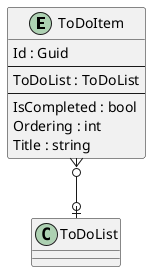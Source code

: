 @startuml

entity ToDoItem {
    Id : Guid
    --
    ToDoList : ToDoList
    ' ToDoItemKeyCodePlaceholder
    --
    IsCompleted : bool
    Ordering : int
    Title : string
    ' ToDoItemPropertyCodePlaceholder
}

' EntityCodePlaceholder

ToDoItem }o--o| ToDoList
' RelationshipCodePlaceholder

@enduml
